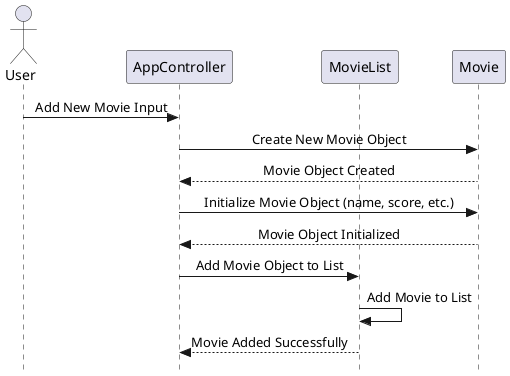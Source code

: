 @startuml Sequence Diagram
skinparam Style strictuml
skinparam SequenceMessageAlignment center

actor User

participant AppController
participant MovieList
participant Movie

User -> AppController: Add New Movie Input
AppController -> Movie: Create New Movie Object
Movie --> AppController: Movie Object Created
AppController -> Movie: Initialize Movie Object (name, score, etc.)
Movie --> AppController: Movie Object Initialized
AppController -> MovieList: Add Movie Object to List
MovieList -> MovieList: Add Movie to List
MovieList --> AppController: Movie Added Successfully

@enduml